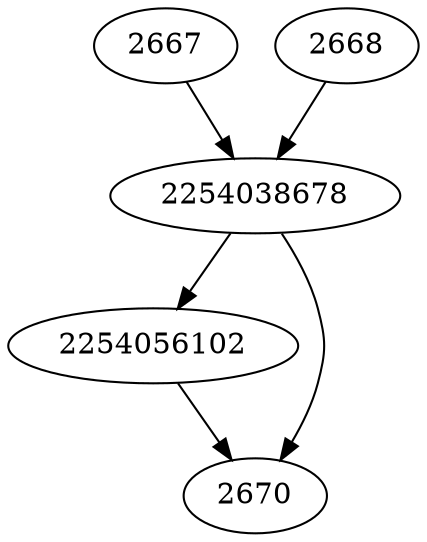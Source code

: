 strict digraph  {
2254056102;
2667;
2668;
2670;
2254038678;
2254056102 -> 2670;
2667 -> 2254038678;
2668 -> 2254038678;
2254038678 -> 2670;
2254038678 -> 2254056102;
}
